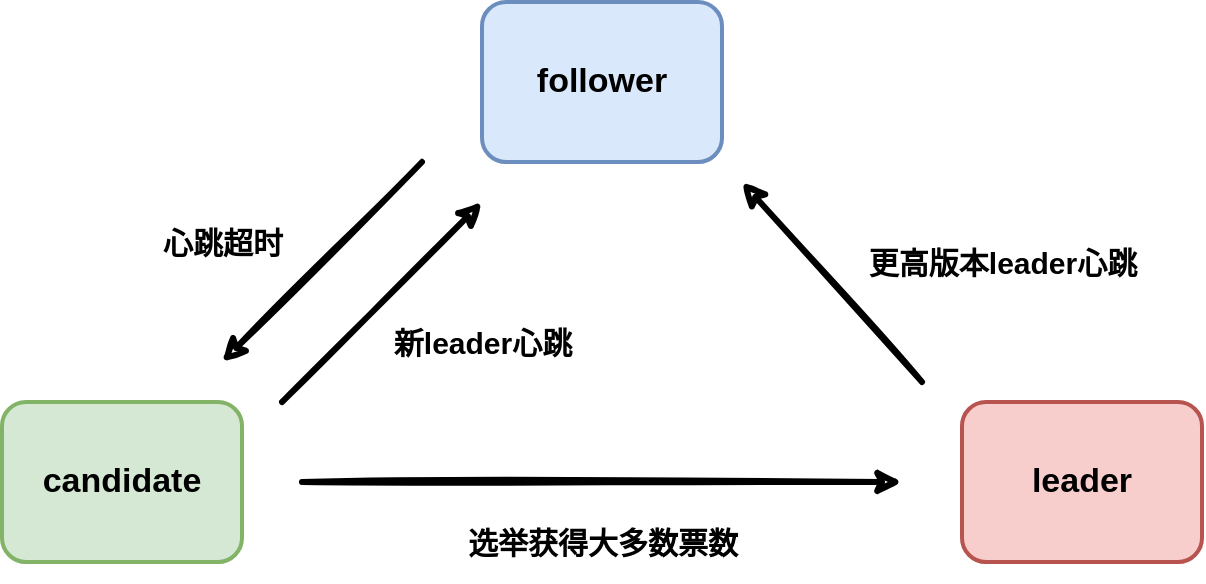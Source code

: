 <mxfile version="20.6.0" type="github">
  <diagram id="2kq6lMYJ-K8ZITNMDMuS" name="第 1 页">
    <mxGraphModel dx="946" dy="534" grid="1" gridSize="10" guides="1" tooltips="1" connect="1" arrows="1" fold="1" page="1" pageScale="1" pageWidth="827" pageHeight="1169" math="0" shadow="0">
      <root>
        <mxCell id="0" />
        <mxCell id="1" parent="0" />
        <mxCell id="NdtislNi8VnbUwwyG5X9-2" value="follower" style="rounded=1;whiteSpace=wrap;html=1;strokeWidth=2;fillWeight=4;hachureGap=8;hachureAngle=45;fillColor=#dae8fc;sketch=0;strokeColor=#6c8ebf;fontStyle=1;fontSize=17;" parent="1" vertex="1">
          <mxGeometry x="320" y="120" width="120" height="80" as="geometry" />
        </mxCell>
        <mxCell id="NdtislNi8VnbUwwyG5X9-3" value="candidate" style="rounded=1;whiteSpace=wrap;html=1;strokeWidth=2;fillWeight=4;hachureGap=8;hachureAngle=45;fillColor=#d5e8d4;sketch=0;strokeColor=#82b366;fontStyle=1;fontSize=17;" parent="1" vertex="1">
          <mxGeometry x="80" y="320" width="120" height="80" as="geometry" />
        </mxCell>
        <mxCell id="NdtislNi8VnbUwwyG5X9-4" value="leader" style="rounded=1;whiteSpace=wrap;html=1;strokeWidth=2;fillWeight=4;hachureGap=8;hachureAngle=45;fillColor=#f8cecc;sketch=0;strokeColor=#b85450;fontStyle=1;fontSize=17;" parent="1" vertex="1">
          <mxGeometry x="560" y="320" width="120" height="80" as="geometry" />
        </mxCell>
        <mxCell id="NdtislNi8VnbUwwyG5X9-6" value="" style="endArrow=classic;html=1;rounded=0;fontSize=17;fontStyle=0;strokeWidth=3;sketch=1;" parent="1" edge="1">
          <mxGeometry width="50" height="50" relative="1" as="geometry">
            <mxPoint x="220" y="320" as="sourcePoint" />
            <mxPoint x="320" y="220" as="targetPoint" />
          </mxGeometry>
        </mxCell>
        <mxCell id="NdtislNi8VnbUwwyG5X9-7" value="" style="endArrow=classic;html=1;rounded=0;fontSize=17;fontStyle=0;strokeWidth=3;sketch=1;" parent="1" edge="1">
          <mxGeometry width="50" height="50" relative="1" as="geometry">
            <mxPoint x="290" y="200" as="sourcePoint" />
            <mxPoint x="190" y="300" as="targetPoint" />
          </mxGeometry>
        </mxCell>
        <mxCell id="NdtislNi8VnbUwwyG5X9-8" value="" style="endArrow=classic;html=1;rounded=0;fontSize=17;fontStyle=0;strokeWidth=3;sketch=1;" parent="1" edge="1">
          <mxGeometry width="50" height="50" relative="1" as="geometry">
            <mxPoint x="230" y="360" as="sourcePoint" />
            <mxPoint x="530" y="360" as="targetPoint" />
          </mxGeometry>
        </mxCell>
        <mxCell id="NdtislNi8VnbUwwyG5X9-9" value="" style="endArrow=classic;html=1;rounded=0;fontSize=17;fontStyle=0;strokeWidth=3;sketch=1;" parent="1" edge="1">
          <mxGeometry width="50" height="50" relative="1" as="geometry">
            <mxPoint x="540" y="310" as="sourcePoint" />
            <mxPoint x="450" y="210" as="targetPoint" />
          </mxGeometry>
        </mxCell>
        <mxCell id="NdtislNi8VnbUwwyG5X9-10" value="心跳超时" style="text;strokeColor=none;fillColor=none;html=1;fontSize=15;fontStyle=1;verticalAlign=middle;align=center;sketch=0;" parent="1" vertex="1">
          <mxGeometry x="140" y="220" width="100" height="40" as="geometry" />
        </mxCell>
        <mxCell id="NdtislNi8VnbUwwyG5X9-11" value="新leader心跳" style="text;strokeColor=none;fillColor=none;html=1;fontSize=15;fontStyle=1;verticalAlign=middle;align=center;sketch=0;" parent="1" vertex="1">
          <mxGeometry x="270" y="270" width="100" height="40" as="geometry" />
        </mxCell>
        <mxCell id="NdtislNi8VnbUwwyG5X9-12" value="更高版本leader心跳" style="text;strokeColor=none;fillColor=none;html=1;fontSize=15;fontStyle=1;verticalAlign=middle;align=center;sketch=0;" parent="1" vertex="1">
          <mxGeometry x="530" y="230" width="100" height="40" as="geometry" />
        </mxCell>
        <mxCell id="NdtislNi8VnbUwwyG5X9-13" value="选举获得大多数票数" style="text;strokeColor=none;fillColor=none;html=1;fontSize=15;fontStyle=1;verticalAlign=middle;align=center;sketch=0;" parent="1" vertex="1">
          <mxGeometry x="330" y="370" width="100" height="40" as="geometry" />
        </mxCell>
      </root>
    </mxGraphModel>
  </diagram>
</mxfile>
